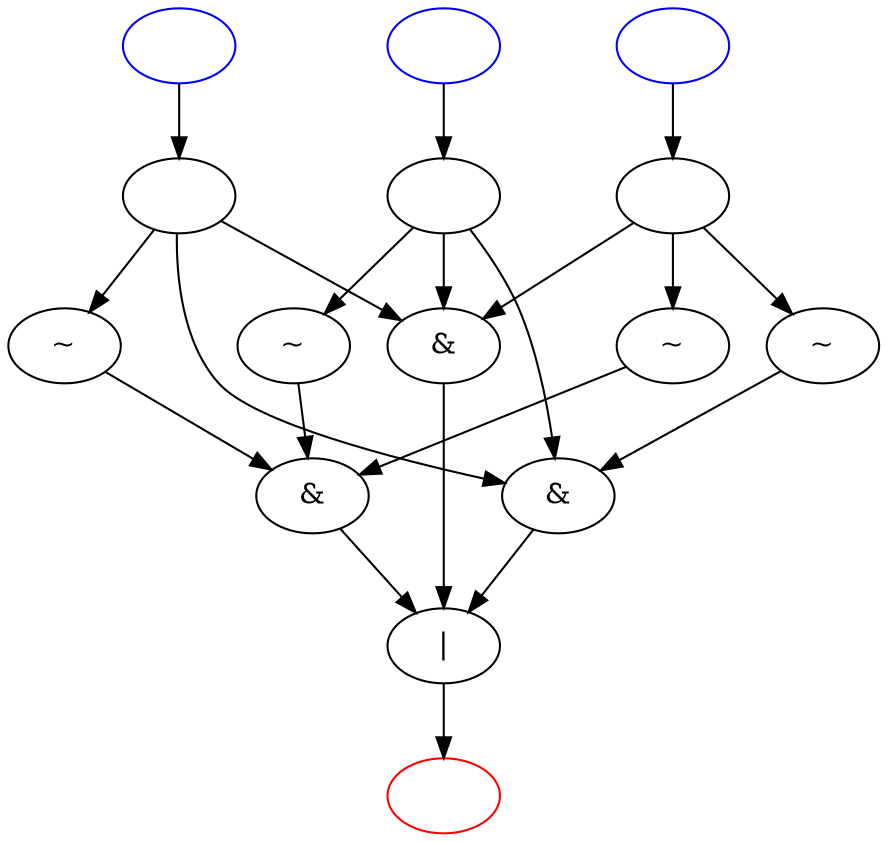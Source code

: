 digraph G {
    v0 [color=red];
    v0 [label=""];
    v1 [label="|"];
    v1 -> v0;
    v2 [label=""];
    v2 -> v8;
    v2 -> v10;
    v2 -> v12;
    v3 [color=blue];
    v3 [label=""];
    v3 -> v2;
    v4 [label=""];
    v4 -> v8;
    v4 -> v9;
    v4 -> v13;
    v5 [color=blue];
    v5 [label=""];
    v5 -> v4;
    v6 [label=""];
    v6 -> v8;
    v6 -> v9;
    v6 -> v14;
    v7 [color=blue];
    v7 [label=""];
    v7 -> v6;
    v8 [label="&"];
    v8 -> v1;
    v9 [label="&"];
    v9 -> v1;
    v10 [label="~"];
    v10 -> v9;
    v11 [label="&"];
    v11 -> v1;
    v12 [label="~"];
    v12 -> v11;
    v13 [label="~"];
    v13 -> v11;
    v14 [label="~"];
    v14 -> v11;
}